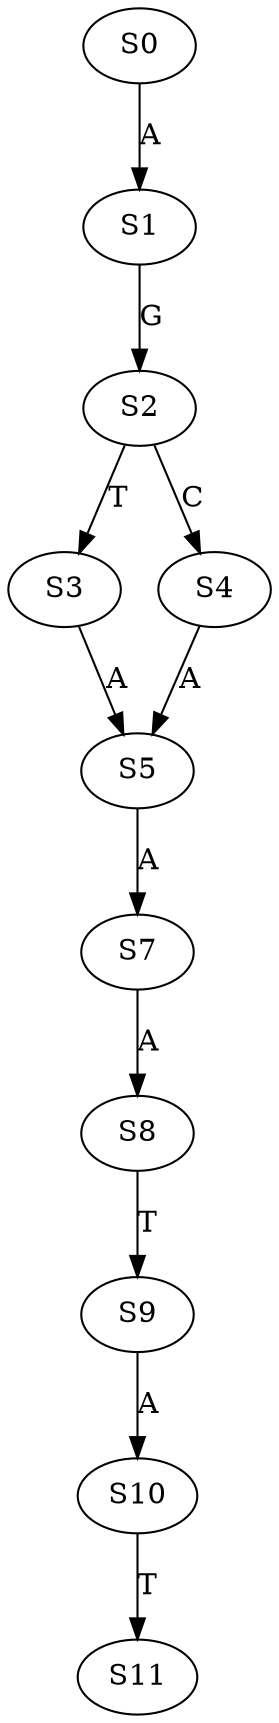 strict digraph  {
	S0 -> S1 [ label = A ];
	S1 -> S2 [ label = G ];
	S2 -> S3 [ label = T ];
	S2 -> S4 [ label = C ];
	S3 -> S5 [ label = A ];
	S4 -> S5 [ label = A ];
	S5 -> S7 [ label = A ];
	S7 -> S8 [ label = A ];
	S8 -> S9 [ label = T ];
	S9 -> S10 [ label = A ];
	S10 -> S11 [ label = T ];
}
